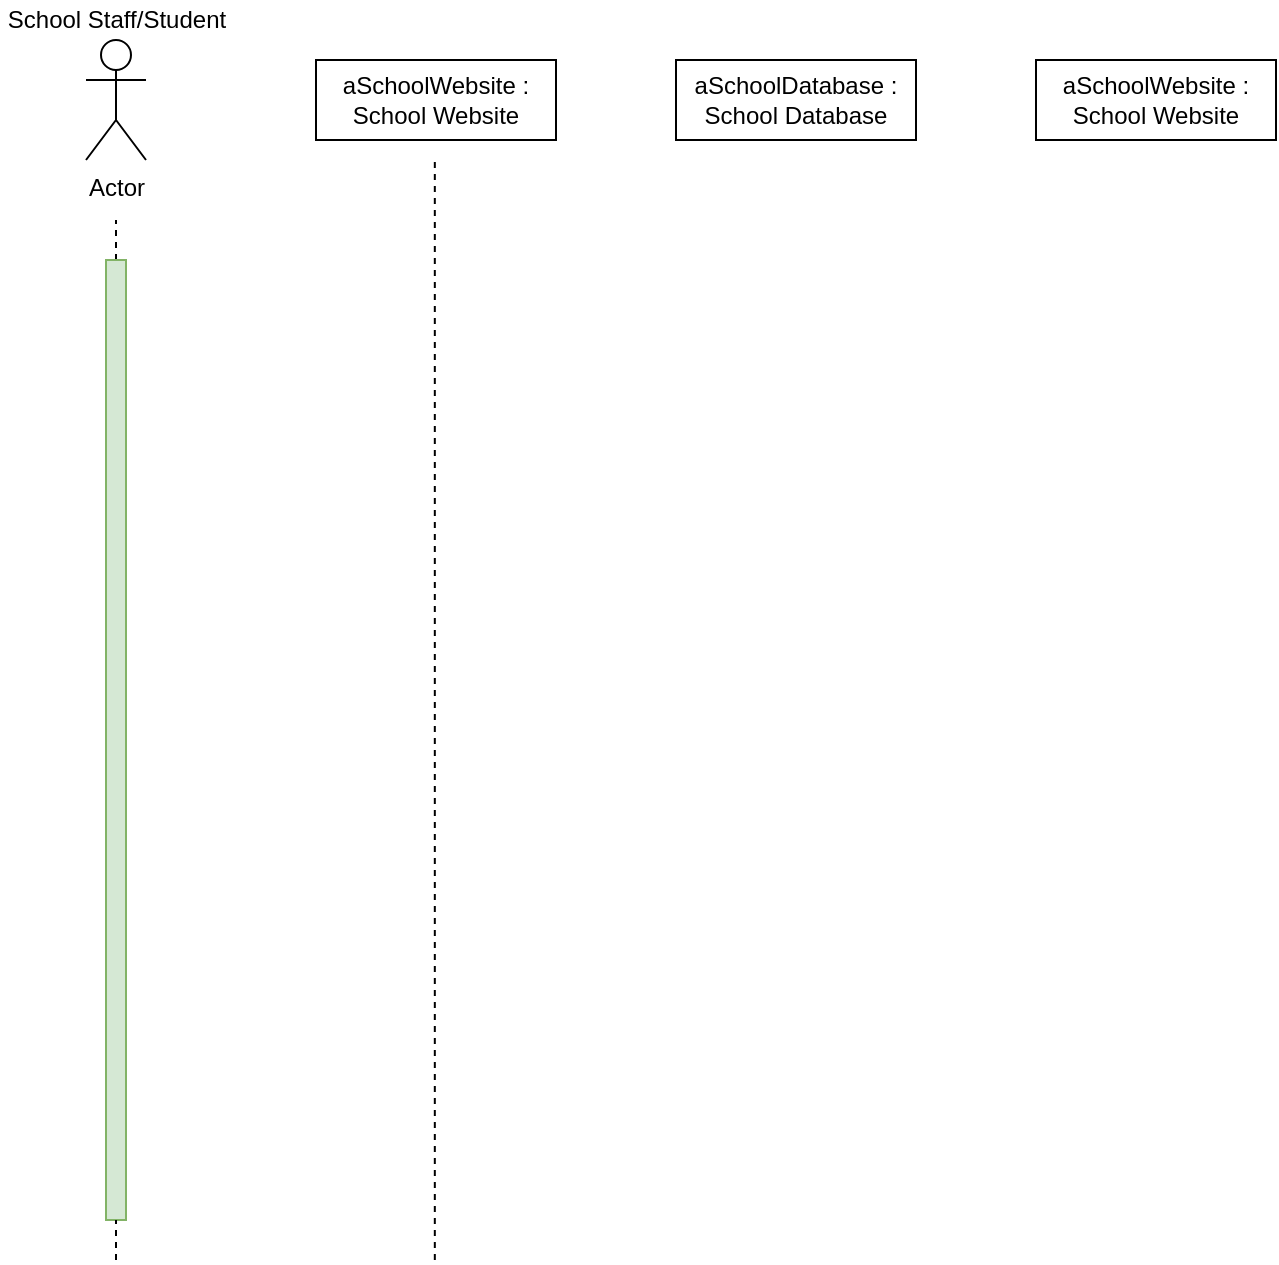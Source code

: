 <mxfile version="13.10.4" type="github">
  <diagram id="oemc7NoDXvjCIODCk4Sk" name="Page-1">
    <mxGraphModel dx="955" dy="658" grid="1" gridSize="10" guides="1" tooltips="1" connect="1" arrows="1" fold="1" page="1" pageScale="1" pageWidth="1654" pageHeight="1169" math="0" shadow="0">
      <root>
        <mxCell id="0" />
        <mxCell id="1" parent="0" />
        <mxCell id="UOIlZKTl76xjUfxBEUO4-1" value="Actor" style="shape=umlActor;verticalLabelPosition=bottom;verticalAlign=top;html=1;outlineConnect=0;" vertex="1" parent="1">
          <mxGeometry x="165" y="110" width="30" height="60" as="geometry" />
        </mxCell>
        <mxCell id="UOIlZKTl76xjUfxBEUO4-3" value="School Staff/Student" style="text;html=1;strokeColor=none;fillColor=none;align=center;verticalAlign=middle;whiteSpace=wrap;rounded=0;" vertex="1" parent="1">
          <mxGeometry x="122.5" y="90" width="115" height="20" as="geometry" />
        </mxCell>
        <mxCell id="UOIlZKTl76xjUfxBEUO4-4" value="aSchoolWebsite : School Website" style="rounded=0;whiteSpace=wrap;html=1;" vertex="1" parent="1">
          <mxGeometry x="280" y="120" width="120" height="40" as="geometry" />
        </mxCell>
        <mxCell id="UOIlZKTl76xjUfxBEUO4-5" value="aSchoolDatabase : School Database" style="rounded=0;whiteSpace=wrap;html=1;" vertex="1" parent="1">
          <mxGeometry x="460" y="120" width="120" height="40" as="geometry" />
        </mxCell>
        <mxCell id="UOIlZKTl76xjUfxBEUO4-6" value="aSchoolWebsite : School Website" style="rounded=0;whiteSpace=wrap;html=1;" vertex="1" parent="1">
          <mxGeometry x="640" y="120" width="120" height="40" as="geometry" />
        </mxCell>
        <mxCell id="UOIlZKTl76xjUfxBEUO4-7" value="" style="endArrow=none;dashed=1;html=1;" edge="1" parent="1" source="UOIlZKTl76xjUfxBEUO4-8">
          <mxGeometry width="50" height="50" relative="1" as="geometry">
            <mxPoint x="180" y="720" as="sourcePoint" />
            <mxPoint x="180" y="200" as="targetPoint" />
          </mxGeometry>
        </mxCell>
        <mxCell id="UOIlZKTl76xjUfxBEUO4-8" value="" style="rounded=0;whiteSpace=wrap;html=1;fillColor=#d5e8d4;strokeColor=#82b366;" vertex="1" parent="1">
          <mxGeometry x="175" y="220" width="10" height="480" as="geometry" />
        </mxCell>
        <mxCell id="UOIlZKTl76xjUfxBEUO4-9" value="" style="endArrow=none;dashed=1;html=1;" edge="1" parent="1" target="UOIlZKTl76xjUfxBEUO4-8">
          <mxGeometry width="50" height="50" relative="1" as="geometry">
            <mxPoint x="180" y="720" as="sourcePoint" />
            <mxPoint x="180" y="200" as="targetPoint" />
          </mxGeometry>
        </mxCell>
        <mxCell id="UOIlZKTl76xjUfxBEUO4-12" value="" style="endArrow=none;dashed=1;html=1;" edge="1" parent="1">
          <mxGeometry width="50" height="50" relative="1" as="geometry">
            <mxPoint x="339.41" y="720" as="sourcePoint" />
            <mxPoint x="339.41" y="170" as="targetPoint" />
          </mxGeometry>
        </mxCell>
      </root>
    </mxGraphModel>
  </diagram>
</mxfile>
